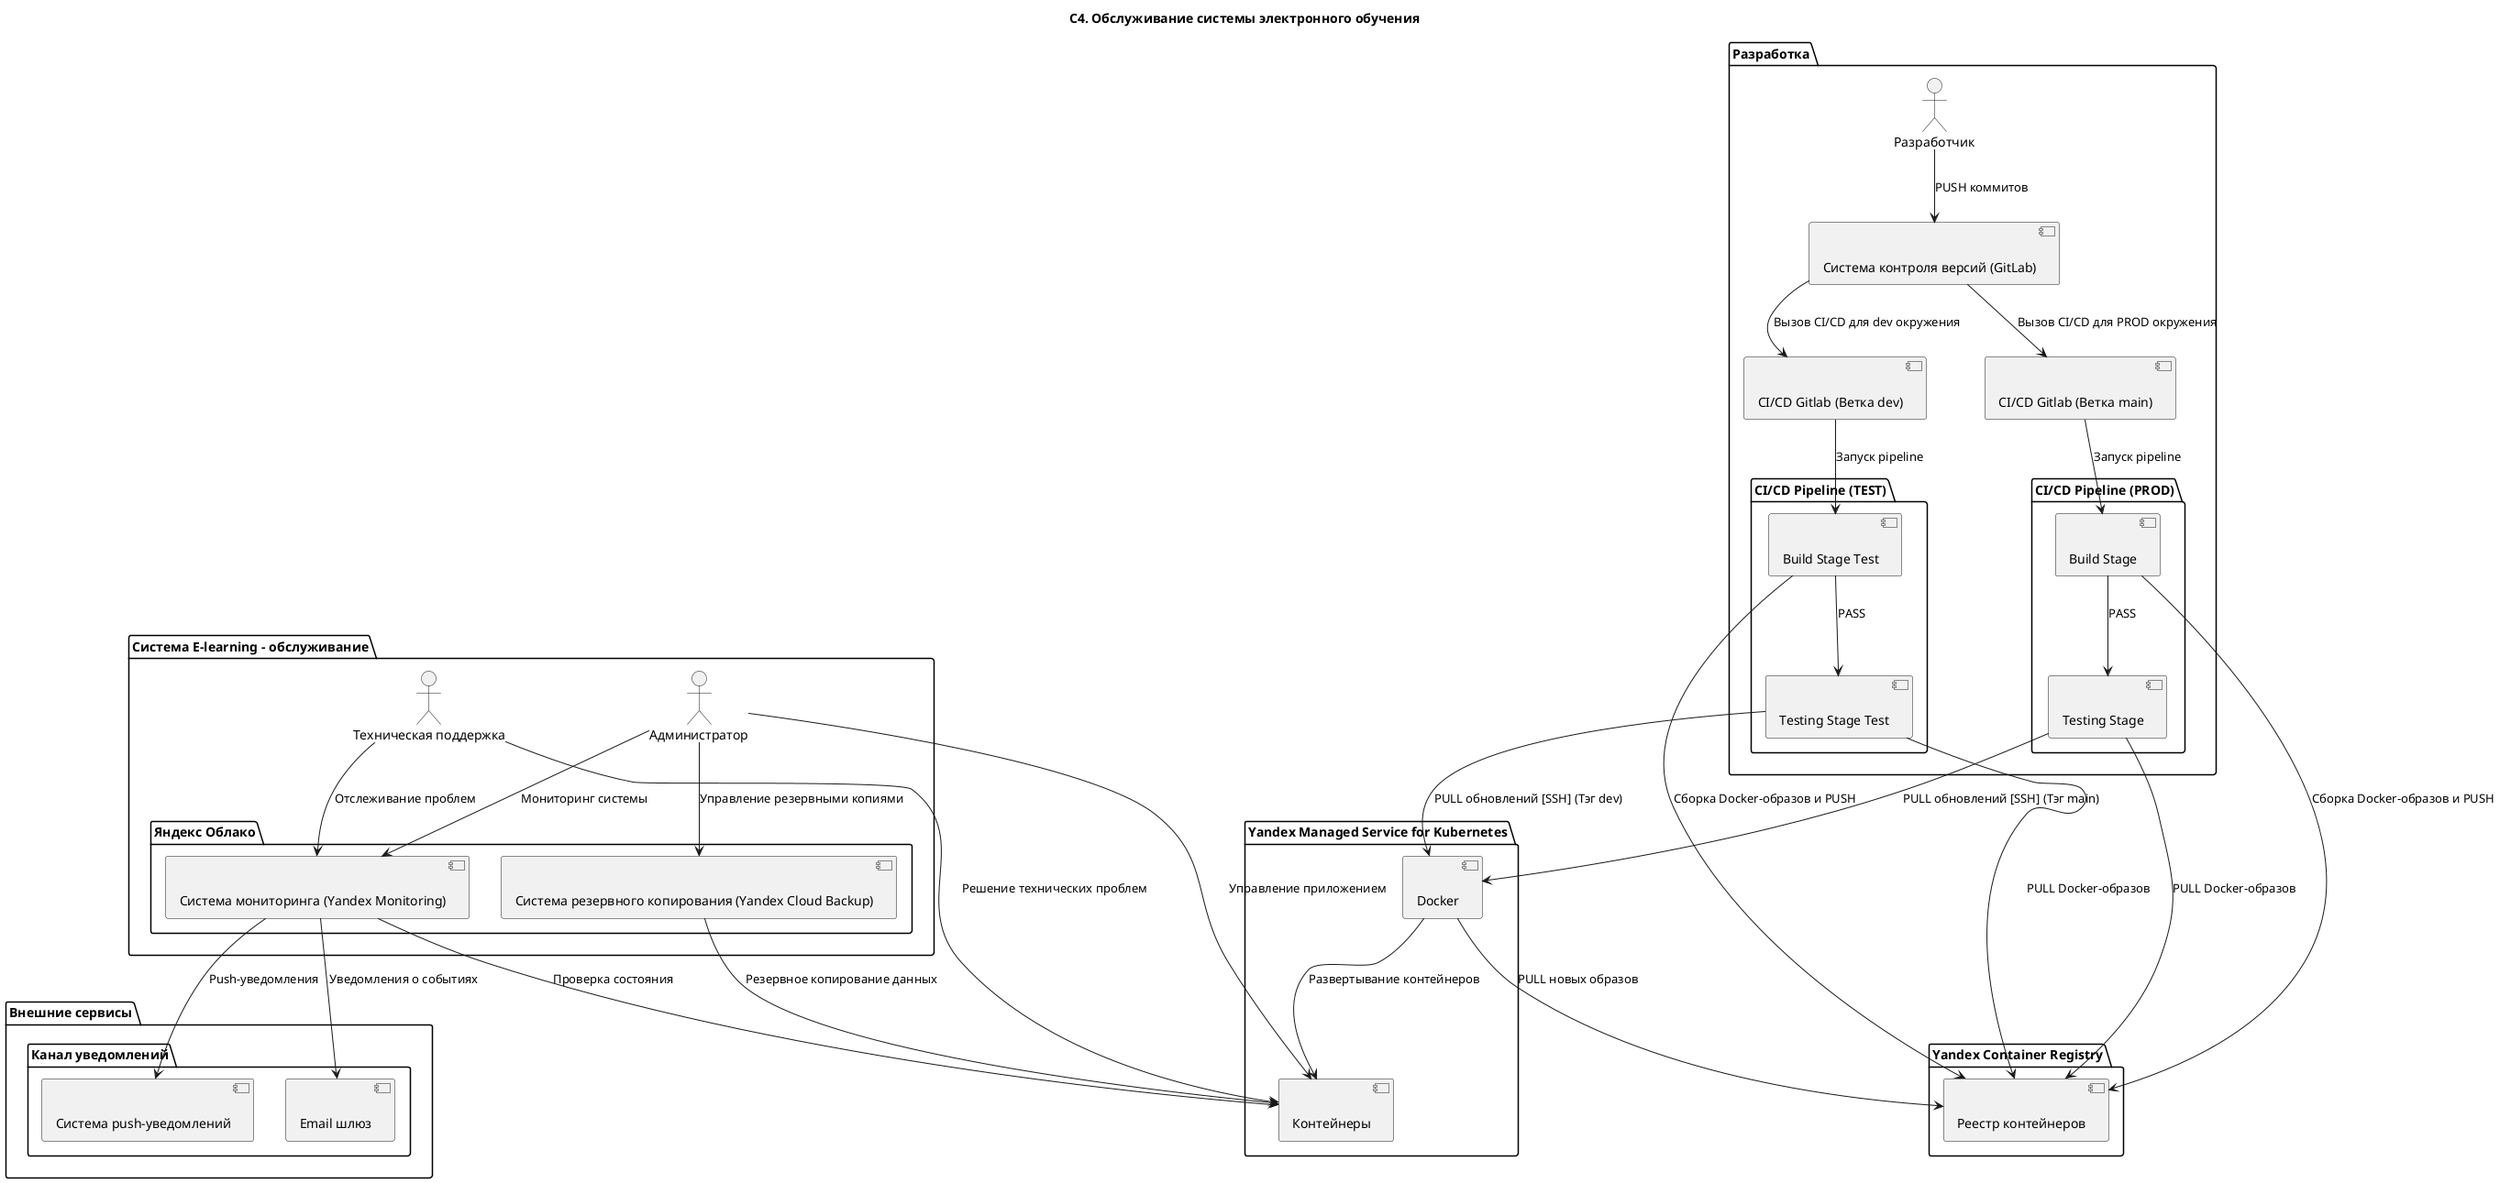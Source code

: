 @startuml

title "C4. Обслуживание системы электронного обучения"

package "Yandex Managed Service for Kubernetes" as cloud_infra {
  [Docker] as docker << (C, #FFAAAA) >>
  [Контейнеры] as containers << (C, #FFAAAA) >>
}

package "Yandex Container Registry" as yandex_registry {
    [Реестр контейнеров] as container_registry << (C, #FFAAAA) >>
}

package "Система E-learning - обслуживание" as maintenance {
    actor "Администратор" as admin
    actor "Техническая поддержка" as tech_support
    package "Яндекс Облако" as cloud_services {
      [Система мониторинга (Yandex Monitoring)] as monitoring_service << (C, #FFAAAA) >>
      [Система резервного копирования (Yandex Cloud Backup)] as backup_service << (C, #FFAAAA) >>
    }
}

package "Внешние сервисы" as external_services {
    package "Канал уведомлений" as notifications {
        [Email шлюз] as email_service << (C, #FFAAAA) >>
        [Система push-уведомлений] as push_service << (C, #FFAAAA) >>
    }
}

package "Разработка" as development {
    actor "Разработчик" as developer
    [Система контроля версий (GitLab)] as vcs << (C, #FFAAAA) >>
    [CI/CD Gitlab (Ветка main)] as cicd << (C, #FFAAAA) >>
    [CI/CD Gitlab (Ветка dev)] as cicdtest << (C, #FFAAAA) >>

    package "CI/CD Pipeline (PROD)" as build {
      [Build Stage] as build_stage << (C, #FFAAAA) >>
      [Testing Stage] as testing_stage << (C, #FFAAAA) >>
    }
    package "CI/CD Pipeline (TEST)" as build_test {
      [Build Stage Test] as build_stage_test << (C, #FFAAAA) >>
      [Testing Stage Test] as testing_stage_test << (C, #FFAAAA) >>
    }
}

admin --> monitoring_service : "Мониторинг системы"
admin --> backup_service : "Управление резервными копиями"
tech_support --> monitoring_service : "Отслеживание проблем"
monitoring_service --> email_service : "Уведомления о событиях"
monitoring_service --> push_service : "Push-уведомления"

developer --> vcs : "PUSH коммитов"
vcs --> cicd : "Вызов CI/CD для PROD окружения"
vcs --> cicdtest : "Вызов CI/CD для dev окружения"

build_stage --> testing_stage : "PASS"
build_stage_test --> testing_stage_test : "PASS"
build_stage --> container_registry : "Сборка Docker-образов и PUSH"
build_stage_test --> container_registry : "Сборка Docker-образов и PUSH"

cicd --> build_stage : "Запуск pipeline"
cicdtest --> build_stage_test : "Запуск pipeline"
testing_stage --> container_registry : "PULL Docker-образов"
testing_stage_test --> container_registry : "PULL Docker-образов"

testing_stage --> docker : "PULL обновлений [SSH] (Тэг main)"
testing_stage_test --> docker : "PULL обновлений [SSH] (Тэг dev)"
docker --> container_registry : "PULL новых образов"
docker --> containers : "Развертывание контейнеров"

backup_service --> containers : "Резервное копирование данных"
monitoring_service --> containers : "Проверка состояния"

tech_support --> containers : "Решение технических проблем"
admin --> containers : "Управление приложением"

@enduml
